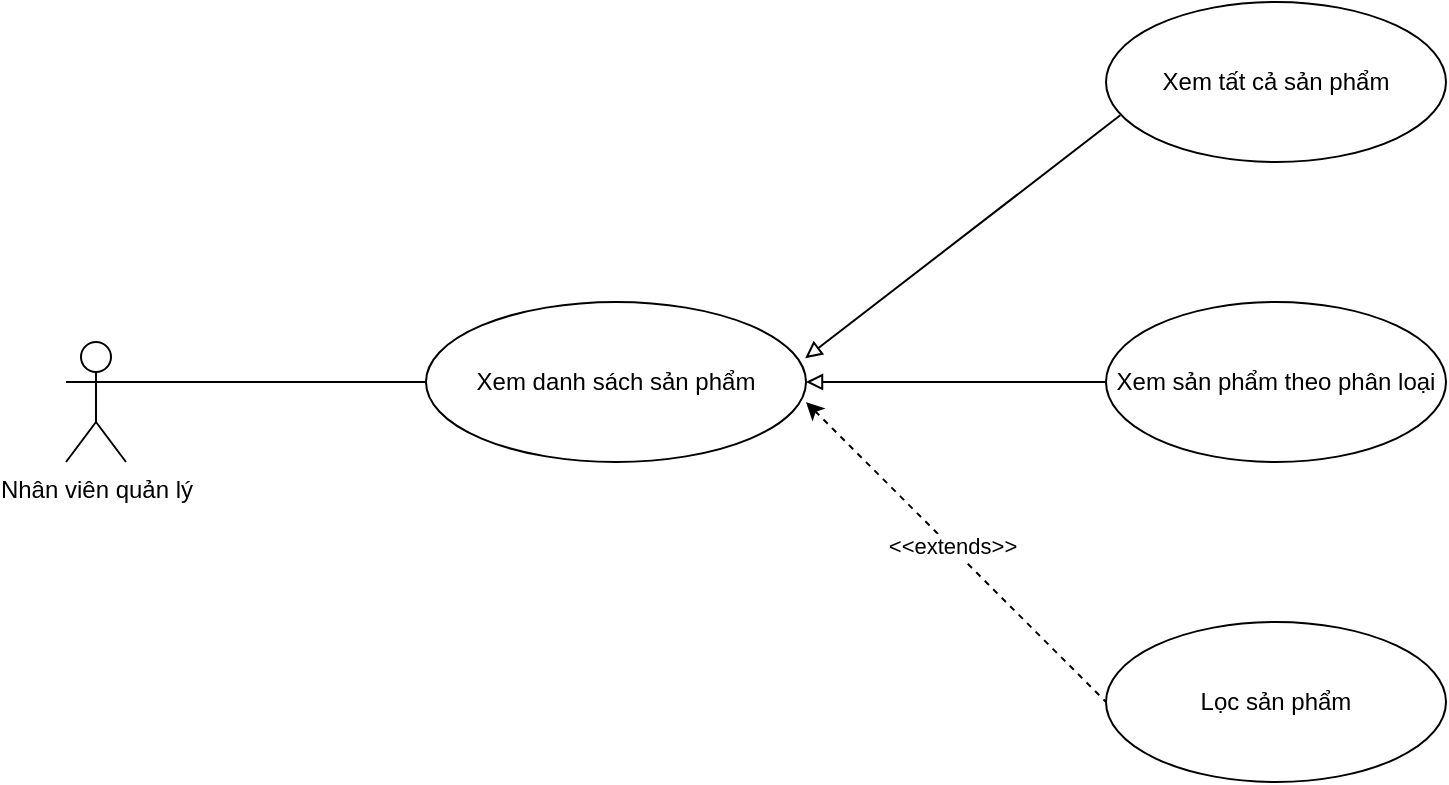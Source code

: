 <mxfile version="24.2.5" type="github">
  <diagram name="Page-1" id="u3ntJAfyLC8SVf5qIWdI">
    <mxGraphModel dx="2778" dy="1328" grid="0" gridSize="10" guides="1" tooltips="1" connect="1" arrows="1" fold="1" page="0" pageScale="1" pageWidth="850" pageHeight="1100" math="0" shadow="0">
      <root>
        <mxCell id="0" />
        <mxCell id="1" parent="0" />
        <mxCell id="-VMlSRA08begzYnYpfQn-1" value="&lt;div&gt;Nhân viên quản lý&lt;/div&gt;" style="shape=umlActor;verticalLabelPosition=bottom;verticalAlign=top;html=1;outlineConnect=0;" vertex="1" parent="1">
          <mxGeometry x="-468" y="167" width="30" height="60" as="geometry" />
        </mxCell>
        <mxCell id="-VMlSRA08begzYnYpfQn-2" value="Xem danh sách sản phẩm" style="ellipse;whiteSpace=wrap;html=1;" vertex="1" parent="1">
          <mxGeometry x="-288" y="147" width="190" height="80" as="geometry" />
        </mxCell>
        <mxCell id="-VMlSRA08begzYnYpfQn-3" style="edgeStyle=orthogonalEdgeStyle;rounded=0;orthogonalLoop=1;jettySize=auto;html=1;exitX=1;exitY=0.333;exitDx=0;exitDy=0;exitPerimeter=0;entryX=0;entryY=0.5;entryDx=0;entryDy=0;entryPerimeter=0;endArrow=none;endFill=0;" edge="1" parent="1" source="-VMlSRA08begzYnYpfQn-1" target="-VMlSRA08begzYnYpfQn-2">
          <mxGeometry relative="1" as="geometry" />
        </mxCell>
        <mxCell id="-VMlSRA08begzYnYpfQn-4" value="Xem tất cả sản phẩm" style="ellipse;whiteSpace=wrap;html=1;" vertex="1" parent="1">
          <mxGeometry x="52" y="-3" width="170" height="80" as="geometry" />
        </mxCell>
        <mxCell id="-VMlSRA08begzYnYpfQn-5" value="" style="endArrow=none;html=1;rounded=0;entryX=0.042;entryY=0.708;entryDx=0;entryDy=0;entryPerimeter=0;exitX=0.998;exitY=0.351;exitDx=0;exitDy=0;startArrow=block;startFill=0;exitPerimeter=0;" edge="1" parent="1" source="-VMlSRA08begzYnYpfQn-2" target="-VMlSRA08begzYnYpfQn-4">
          <mxGeometry width="50" height="50" relative="1" as="geometry">
            <mxPoint x="-98" y="147" as="sourcePoint" />
            <mxPoint x="-70" y="75" as="targetPoint" />
          </mxGeometry>
        </mxCell>
        <mxCell id="-VMlSRA08begzYnYpfQn-6" value="Xem sản phẩm theo phân loại" style="ellipse;whiteSpace=wrap;html=1;" vertex="1" parent="1">
          <mxGeometry x="52" y="147" width="170" height="80" as="geometry" />
        </mxCell>
        <mxCell id="-VMlSRA08begzYnYpfQn-7" value="" style="endArrow=none;html=1;rounded=0;entryX=0;entryY=0.5;entryDx=0;entryDy=0;exitX=1;exitY=0.5;exitDx=0;exitDy=0;startArrow=block;startFill=0;" edge="1" parent="1" source="-VMlSRA08begzYnYpfQn-2" target="-VMlSRA08begzYnYpfQn-6">
          <mxGeometry width="50" height="50" relative="1" as="geometry">
            <mxPoint x="-116" y="169" as="sourcePoint" />
            <mxPoint x="-88" y="97" as="targetPoint" />
          </mxGeometry>
        </mxCell>
        <mxCell id="-VMlSRA08begzYnYpfQn-8" value="Lọc sản phẩm" style="ellipse;whiteSpace=wrap;html=1;" vertex="1" parent="1">
          <mxGeometry x="52" y="307" width="170" height="80" as="geometry" />
        </mxCell>
        <mxCell id="-VMlSRA08begzYnYpfQn-9" value="" style="endArrow=none;html=1;rounded=0;exitX=1;exitY=0.625;exitDx=0;exitDy=0;exitPerimeter=0;entryX=0;entryY=0.5;entryDx=0;entryDy=0;dashed=1;startArrow=classic;startFill=1;" edge="1" parent="1" source="-VMlSRA08begzYnYpfQn-2" target="-VMlSRA08begzYnYpfQn-8">
          <mxGeometry width="50" height="50" relative="1" as="geometry">
            <mxPoint x="-8" y="407" as="sourcePoint" />
            <mxPoint x="42" y="357" as="targetPoint" />
          </mxGeometry>
        </mxCell>
        <mxCell id="-VMlSRA08begzYnYpfQn-10" value="&amp;lt;&amp;lt;extends&amp;gt;&amp;gt;" style="edgeLabel;html=1;align=center;verticalAlign=middle;resizable=0;points=[];" vertex="1" connectable="0" parent="-VMlSRA08begzYnYpfQn-9">
          <mxGeometry x="-0.035" y="1" relative="1" as="geometry">
            <mxPoint as="offset" />
          </mxGeometry>
        </mxCell>
      </root>
    </mxGraphModel>
  </diagram>
</mxfile>
